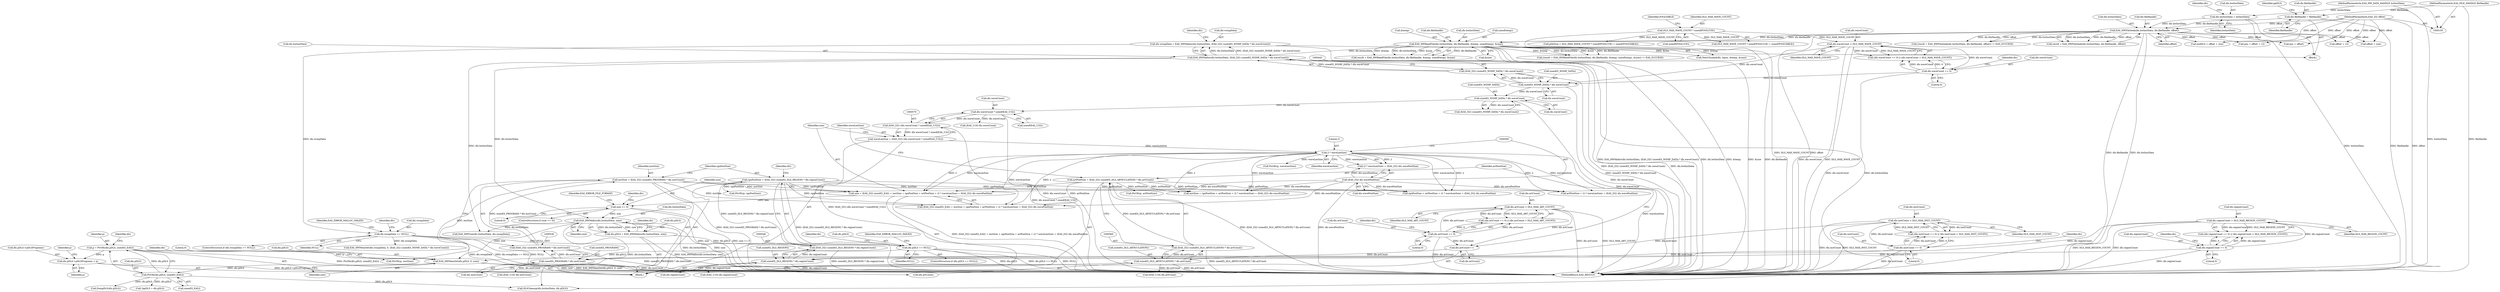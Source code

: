 digraph "0_Android_cadfb7a3c96d4fef06656cf37143e1b3e62cae86@pointer" {
"1000657" [label="(Call,dls.pDLS->pDLSPrograms = p)"];
"1000638" [label="(Call,p = PtrOfs(dls.pDLS, sizeof(S_EAS)))"];
"1000640" [label="(Call,PtrOfs(dls.pDLS, sizeof(S_EAS)))"];
"1000625" [label="(Call,EAS_HWMemSet(dls.pDLS, 0, size))"];
"1000616" [label="(Call,dls.pDLS == NULL)"];
"1000606" [label="(Call,dls.pDLS = EAS_HWMalloc(dls.hwInstData, size))"];
"1000610" [label="(Call,EAS_HWMalloc(dls.hwInstData, size))"];
"1000438" [label="(Call,EAS_HWMalloc(dls.hwInstData, (EAS_I32) (sizeof(S_WSMP_DATA) * dls.waveCount)))"];
"1000213" [label="(Call,EAS_HWReadFile(dls.hwInstData, dls.fileHandle, &temp, sizeof(temp), &size))"];
"1000198" [label="(Call,EAS_HWFileSeek(dls.hwInstData, dls.fileHandle, offset))"];
"1000180" [label="(Call,dls.hwInstData = hwInstData)"];
"1000151" [label="(MethodParameterIn,EAS_HW_DATA_HANDLE hwInstData)"];
"1000185" [label="(Call,dls.fileHandle = fileHandle)"];
"1000152" [label="(MethodParameterIn,EAS_FILE_HANDLE fileHandle)"];
"1000153" [label="(MethodParameterIn,EAS_I32 offset)"];
"1000442" [label="(Call,(EAS_I32) (sizeof(S_WSMP_DATA) * dls.waveCount))"];
"1000444" [label="(Call,sizeof(S_WSMP_DATA) * dls.waveCount)"];
"1000425" [label="(Call,dls.waveCount > DLS_MAX_WAVE_COUNT)"];
"1000420" [label="(Call,dls.waveCount == 0)"];
"1000395" [label="(Call,DLS_MAX_WAVE_COUNT * sizeof(POOLCUE))"];
"1000600" [label="(Call,size <= 0)"];
"1000577" [label="(Call,size = (EAS_I32) sizeof(S_EAS) + instSize + rgnPoolSize + artPoolSize + (2 * waveLenSize) + (EAS_I32) dls.wavePoolSize)"];
"1000533" [label="(Call,instSize = (EAS_I32) (sizeof(S_PROGRAM) * dls.instCount))"];
"1000535" [label="(Call,(EAS_I32) (sizeof(S_PROGRAM) * dls.instCount))"];
"1000537" [label="(Call,sizeof(S_PROGRAM) * dls.instCount)"];
"1000524" [label="(Call,dls.instCount > DLS_MAX_INST_COUNT)"];
"1000519" [label="(Call,dls.instCount == 0)"];
"1000543" [label="(Call,rgnPoolSize = (EAS_I32) (sizeof(S_DLS_REGION) * dls.regionCount))"];
"1000545" [label="(Call,(EAS_I32) (sizeof(S_DLS_REGION) * dls.regionCount))"];
"1000547" [label="(Call,sizeof(S_DLS_REGION) * dls.regionCount)"];
"1000492" [label="(Call,dls.regionCount > DLS_MAX_REGION_COUNT)"];
"1000487" [label="(Call,dls.regionCount == 0)"];
"1000557" [label="(Call,artPoolSize = (EAS_I32) (sizeof(S_DLS_ARTICULATION) * dls.artCount))"];
"1000559" [label="(Call,(EAS_I32) (sizeof(S_DLS_ARTICULATION) * dls.artCount))"];
"1000561" [label="(Call,sizeof(S_DLS_ARTICULATION) * dls.artCount)"];
"1000553" [label="(Call,dls.artCount++)"];
"1000508" [label="(Call,dls.artCount > DLS_MAX_ART_COUNT)"];
"1000503" [label="(Call,dls.artCount == 0)"];
"1000591" [label="(Call,2 * waveLenSize)"];
"1000567" [label="(Call,waveLenSize = (EAS_I32) (dls.waveCount * sizeof(EAS_U32)))"];
"1000569" [label="(Call,(EAS_I32) (dls.waveCount * sizeof(EAS_U32)))"];
"1000571" [label="(Call,dls.waveCount * sizeof(EAS_U32))"];
"1000467" [label="(Call,sizeof(S_WSMP_DATA) * dls.waveCount)"];
"1000594" [label="(Call,(EAS_I32) dls.wavePoolSize)"];
"1000451" [label="(Call,dls.wsmpData == NULL)"];
"1000434" [label="(Call,dls.wsmpData = EAS_HWMalloc(dls.hwInstData, (EAS_I32) (sizeof(S_WSMP_DATA) * dls.waveCount)))"];
"1000615" [label="(ControlStructure,if (dls.pDLS == NULL))"];
"1000554" [label="(Call,dls.artCount)"];
"1000512" [label="(Identifier,DLS_MAX_ART_COUNT)"];
"1000445" [label="(Call,sizeof(S_WSMP_DATA))"];
"1000213" [label="(Call,EAS_HWReadFile(dls.hwInstData, dls.fileHandle, &temp, sizeof(temp), &size))"];
"1000689" [label="(Call,PtrOfs(p, rgnPoolSize))"];
"1000721" [label="(Call,(EAS_U16) dls.waveCount)"];
"1000611" [label="(Call,dls.hwInstData)"];
"1000467" [label="(Call,sizeof(S_WSMP_DATA) * dls.waveCount)"];
"1000599" [label="(ControlStructure,if (size <= 0))"];
"1000639" [label="(Identifier,p)"];
"1000496" [label="(Identifier,DLS_MAX_REGION_COUNT)"];
"1000682" [label="(Call,(EAS_U16) dls.regionCount)"];
"1000220" [label="(Call,&temp)"];
"1000594" [label="(Call,(EAS_I32) dls.wavePoolSize)"];
"1000712" [label="(Call,PtrOfs(p, artPoolSize))"];
"1000484" [label="(Block,)"];
"1000562" [label="(Call,sizeof(S_DLS_ARTICULATION))"];
"1000187" [label="(Identifier,dls)"];
"1000487" [label="(Call,dls.regionCount == 0)"];
"1000666" [label="(Call,PtrOfs(p, instSize))"];
"1000196" [label="(Call,result = EAS_HWFileSeek(dls.hwInstData, dls.fileHandle, offset))"];
"1000185" [label="(Call,dls.fileHandle = fileHandle)"];
"1000400" [label="(Identifier,POOLTABLE)"];
"1000557" [label="(Call,artPoolSize = (EAS_I32) (sizeof(S_DLS_ARTICULATION) * dls.artCount))"];
"1000620" [label="(Identifier,NULL)"];
"1000537" [label="(Call,sizeof(S_PROGRAM) * dls.instCount)"];
"1000547" [label="(Call,sizeof(S_DLS_REGION) * dls.regionCount)"];
"1000591" [label="(Call,2 * waveLenSize)"];
"1000823" [label="(Call,DumpDLS(dls.pDLS))"];
"1000630" [label="(Identifier,size)"];
"1000626" [label="(Call,dls.pDLS)"];
"1000460" [label="(Call,EAS_HWMemSet(dls.wsmpData, 0, (EAS_I32) (sizeof(S_WSMP_DATA) * dls.waveCount)))"];
"1000837" [label="(MethodReturn,EAS_RESULT)"];
"1000606" [label="(Call,dls.pDLS = EAS_HWMalloc(dls.hwInstData, size))"];
"1000211" [label="(Call,result = EAS_HWReadFile(dls.hwInstData, dls.fileHandle, &temp, sizeof(temp), &size))"];
"1000610" [label="(Call,EAS_HWMalloc(dls.hwInstData, size))"];
"1000657" [label="(Call,dls.pDLS->pDLSPrograms = p)"];
"1000579" [label="(Call,(EAS_I32) sizeof(S_EAS) + instSize + rgnPoolSize + artPoolSize + (2 * waveLenSize) + (EAS_I32) dls.wavePoolSize)"];
"1000491" [label="(Literal,0)"];
"1000555" [label="(Identifier,dls)"];
"1000199" [label="(Call,dls.hwInstData)"];
"1000523" [label="(Literal,0)"];
"1000281" [label="(Call,pos = offset + 12)"];
"1000548" [label="(Call,sizeof(S_DLS_REGION))"];
"1000395" [label="(Call,DLS_MAX_WAVE_COUNT * sizeof(POOLCUE))"];
"1000590" [label="(Call,(2 * waveLenSize) + (EAS_I32) dls.wavePoolSize)"];
"1000571" [label="(Call,dls.waveCount * sizeof(EAS_U32))"];
"1000276" [label="(Call,endDLS = offset + size)"];
"1000564" [label="(Call,dls.artCount)"];
"1000649" [label="(Identifier,dls)"];
"1000427" [label="(Identifier,dls)"];
"1000534" [label="(Identifier,instSize)"];
"1000502" [label="(Call,(dls.artCount == 0) || (dls.artCount > DLS_MAX_ART_COUNT))"];
"1000210" [label="(Call,(result = EAS_HWReadFile(dls.hwInstData, dls.fileHandle, &temp, sizeof(temp), &size)) != EAS_SUCCESS)"];
"1000509" [label="(Call,dls.artCount)"];
"1000524" [label="(Call,dls.instCount > DLS_MAX_INST_COUNT)"];
"1000504" [label="(Call,dls.artCount)"];
"1000181" [label="(Call,dls.hwInstData)"];
"1000462" [label="(Identifier,dls)"];
"1000425" [label="(Call,dls.waveCount > DLS_MAX_WAVE_COUNT)"];
"1000217" [label="(Call,dls.fileHandle)"];
"1000426" [label="(Call,dls.waveCount)"];
"1000520" [label="(Call,dls.instCount)"];
"1000468" [label="(Call,sizeof(S_WSMP_DATA))"];
"1000421" [label="(Call,dls.waveCount)"];
"1000465" [label="(Call,(EAS_I32) (sizeof(S_WSMP_DATA) * dls.waveCount))"];
"1000525" [label="(Call,dls.instCount)"];
"1000394" [label="(Call,DLS_MAX_WAVE_COUNT * sizeof(POOLCUE) + sizeof(POOLTABLE))"];
"1000192" [label="(Identifier,ppDLS)"];
"1000202" [label="(Call,dls.fileHandle)"];
"1000455" [label="(Identifier,NULL)"];
"1000817" [label="(Call,*ppDLS = dls.pDLS)"];
"1000588" [label="(Call,artPoolSize + (2 * waveLenSize) + (EAS_I32) dls.wavePoolSize)"];
"1000186" [label="(Call,dls.fileHandle)"];
"1000735" [label="(Call,PtrOfs(p, waveLenSize))"];
"1000396" [label="(Identifier,DLS_MAX_WAVE_COUNT)"];
"1000510" [label="(Identifier,dls)"];
"1000236" [label="(Call,pos = offset)"];
"1000538" [label="(Call,sizeof(S_PROGRAM))"];
"1000452" [label="(Call,dls.wsmpData)"];
"1000450" [label="(ControlStructure,if (dls.wsmpData == NULL))"];
"1000644" [label="(Call,sizeof(S_EAS))"];
"1000601" [label="(Identifier,size)"];
"1000420" [label="(Call,dls.waveCount == 0)"];
"1000488" [label="(Call,dls.regionCount)"];
"1000805" [label="(Call,EAS_HWFree(dls.hwInstData, dls.wsmpData))"];
"1000600" [label="(Call,size <= 0)"];
"1000243" [label="(Call,NextChunk(&dls, &pos, &temp, &size))"];
"1000627" [label="(Identifier,dls)"];
"1000151" [label="(MethodParameterIn,EAS_HW_DATA_HANDLE hwInstData)"];
"1000451" [label="(Call,dls.wsmpData == NULL)"];
"1000652" [label="(Call,(EAS_U16) dls.instCount)"];
"1000189" [label="(Identifier,fileHandle)"];
"1000567" [label="(Call,waveLenSize = (EAS_I32) (dls.waveCount * sizeof(EAS_U32)))"];
"1000453" [label="(Identifier,dls)"];
"1000596" [label="(Call,dls.wavePoolSize)"];
"1000614" [label="(Identifier,size)"];
"1000559" [label="(Call,(EAS_I32) (sizeof(S_DLS_ARTICULATION) * dls.artCount))"];
"1000434" [label="(Call,dls.wsmpData = EAS_HWMalloc(dls.hwInstData, (EAS_I32) (sizeof(S_WSMP_DATA) * dls.waveCount)))"];
"1000698" [label="(Call,(EAS_U16) dls.artCount)"];
"1000544" [label="(Identifier,rgnPoolSize)"];
"1000618" [label="(Identifier,dls)"];
"1000392" [label="(Call,ptblSize > DLS_MAX_WAVE_COUNT * sizeof(POOLCUE) + sizeof(POOLTABLE))"];
"1000444" [label="(Call,sizeof(S_WSMP_DATA) * dls.waveCount)"];
"1000593" [label="(Identifier,waveLenSize)"];
"1000543" [label="(Call,rgnPoolSize = (EAS_I32) (sizeof(S_DLS_REGION) * dls.regionCount))"];
"1000577" [label="(Call,size = (EAS_I32) sizeof(S_EAS) + instSize + rgnPoolSize + artPoolSize + (2 * waveLenSize) + (EAS_I32) dls.wavePoolSize)"];
"1000508" [label="(Call,dls.artCount > DLS_MAX_ART_COUNT)"];
"1000568" [label="(Identifier,waveLenSize)"];
"1000526" [label="(Identifier,dls)"];
"1000550" [label="(Call,dls.regionCount)"];
"1000503" [label="(Call,dls.artCount == 0)"];
"1000586" [label="(Call,rgnPoolSize + artPoolSize + (2 * waveLenSize) + (EAS_I32) dls.wavePoolSize)"];
"1000429" [label="(Identifier,DLS_MAX_WAVE_COUNT)"];
"1000507" [label="(Literal,0)"];
"1000180" [label="(Call,dls.hwInstData = hwInstData)"];
"1000535" [label="(Call,(EAS_I32) (sizeof(S_PROGRAM) * dls.instCount))"];
"1000205" [label="(Identifier,offset)"];
"1000575" [label="(Call,sizeof(EAS_U32))"];
"1000663" [label="(Identifier,p)"];
"1000658" [label="(Call,dls.pDLS->pDLSPrograms)"];
"1000592" [label="(Literal,2)"];
"1000439" [label="(Call,dls.hwInstData)"];
"1000493" [label="(Call,dls.regionCount)"];
"1000569" [label="(Call,(EAS_I32) (dls.waveCount * sizeof(EAS_U32)))"];
"1000442" [label="(Call,(EAS_I32) (sizeof(S_WSMP_DATA) * dls.waveCount))"];
"1000572" [label="(Call,dls.waveCount)"];
"1000602" [label="(Literal,0)"];
"1000528" [label="(Identifier,DLS_MAX_INST_COUNT)"];
"1000283" [label="(Call,offset + 12)"];
"1000492" [label="(Call,dls.regionCount > DLS_MAX_REGION_COUNT)"];
"1000561" [label="(Call,sizeof(S_DLS_ARTICULATION) * dls.artCount)"];
"1000155" [label="(Block,)"];
"1000608" [label="(Identifier,dls)"];
"1000470" [label="(Call,dls.waveCount)"];
"1000641" [label="(Call,dls.pDLS)"];
"1000153" [label="(MethodParameterIn,EAS_I32 offset)"];
"1000214" [label="(Call,dls.hwInstData)"];
"1000198" [label="(Call,EAS_HWFileSeek(dls.hwInstData, dls.fileHandle, offset))"];
"1000152" [label="(MethodParameterIn,EAS_FILE_HANDLE fileHandle)"];
"1000224" [label="(Call,&size)"];
"1000638" [label="(Call,p = PtrOfs(dls.pDLS, sizeof(S_EAS)))"];
"1000195" [label="(Call,(result = EAS_HWFileSeek(dls.hwInstData, dls.fileHandle, offset)) != EAS_SUCCESS)"];
"1000584" [label="(Call,instSize + rgnPoolSize + artPoolSize + (2 * waveLenSize) + (EAS_I32) dls.wavePoolSize)"];
"1000447" [label="(Call,dls.waveCount)"];
"1000540" [label="(Call,dls.instCount)"];
"1000616" [label="(Call,dls.pDLS == NULL)"];
"1000640" [label="(Call,PtrOfs(dls.pDLS, sizeof(S_EAS)))"];
"1000397" [label="(Call,sizeof(POOLCUE))"];
"1000578" [label="(Identifier,size)"];
"1000665" [label="(Identifier,p)"];
"1000222" [label="(Call,sizeof(temp))"];
"1000533" [label="(Call,instSize = (EAS_I32) (sizeof(S_PROGRAM) * dls.instCount))"];
"1000625" [label="(Call,EAS_HWMemSet(dls.pDLS, 0, size))"];
"1000438" [label="(Call,EAS_HWMalloc(dls.hwInstData, (EAS_I32) (sizeof(S_WSMP_DATA) * dls.waveCount)))"];
"1000828" [label="(Call,DLSCleanup(dls.hwInstData, dls.pDLS))"];
"1000278" [label="(Call,offset + size)"];
"1000605" [label="(Identifier,EAS_ERROR_FILE_FORMAT)"];
"1000419" [label="(Call,(dls.waveCount == 0) || (dls.waveCount > DLS_MAX_WAVE_COUNT))"];
"1000519" [label="(Call,dls.instCount == 0)"];
"1000545" [label="(Call,(EAS_I32) (sizeof(S_DLS_REGION) * dls.regionCount))"];
"1000634" [label="(Identifier,dls)"];
"1000435" [label="(Call,dls.wsmpData)"];
"1000518" [label="(Call,(dls.instCount == 0) || (dls.instCount > DLS_MAX_INST_COUNT))"];
"1000459" [label="(Identifier,EAS_ERROR_MALLOC_FAILED)"];
"1000607" [label="(Call,dls.pDLS)"];
"1000553" [label="(Call,dls.artCount++)"];
"1000486" [label="(Call,(dls.regionCount == 0) || (dls.regionCount > DLS_MAX_REGION_COUNT))"];
"1000617" [label="(Call,dls.pDLS)"];
"1000558" [label="(Identifier,artPoolSize)"];
"1000424" [label="(Literal,0)"];
"1000624" [label="(Identifier,EAS_ERROR_MALLOC_FAILED)"];
"1000629" [label="(Literal,0)"];
"1000494" [label="(Identifier,dls)"];
"1000184" [label="(Identifier,hwInstData)"];
"1000657" -> "1000484"  [label="AST: "];
"1000657" -> "1000663"  [label="CFG: "];
"1000658" -> "1000657"  [label="AST: "];
"1000663" -> "1000657"  [label="AST: "];
"1000665" -> "1000657"  [label="CFG: "];
"1000657" -> "1000837"  [label="DDG: dls.pDLS->pDLSPrograms"];
"1000638" -> "1000657"  [label="DDG: p"];
"1000638" -> "1000484"  [label="AST: "];
"1000638" -> "1000640"  [label="CFG: "];
"1000639" -> "1000638"  [label="AST: "];
"1000640" -> "1000638"  [label="AST: "];
"1000649" -> "1000638"  [label="CFG: "];
"1000638" -> "1000837"  [label="DDG: PtrOfs(dls.pDLS, sizeof(S_EAS))"];
"1000640" -> "1000638"  [label="DDG: dls.pDLS"];
"1000638" -> "1000666"  [label="DDG: p"];
"1000640" -> "1000644"  [label="CFG: "];
"1000641" -> "1000640"  [label="AST: "];
"1000644" -> "1000640"  [label="AST: "];
"1000625" -> "1000640"  [label="DDG: dls.pDLS"];
"1000640" -> "1000817"  [label="DDG: dls.pDLS"];
"1000640" -> "1000823"  [label="DDG: dls.pDLS"];
"1000640" -> "1000828"  [label="DDG: dls.pDLS"];
"1000625" -> "1000484"  [label="AST: "];
"1000625" -> "1000630"  [label="CFG: "];
"1000626" -> "1000625"  [label="AST: "];
"1000629" -> "1000625"  [label="AST: "];
"1000630" -> "1000625"  [label="AST: "];
"1000634" -> "1000625"  [label="CFG: "];
"1000625" -> "1000837"  [label="DDG: size"];
"1000625" -> "1000837"  [label="DDG: EAS_HWMemSet(dls.pDLS, 0, size)"];
"1000616" -> "1000625"  [label="DDG: dls.pDLS"];
"1000610" -> "1000625"  [label="DDG: size"];
"1000616" -> "1000615"  [label="AST: "];
"1000616" -> "1000620"  [label="CFG: "];
"1000617" -> "1000616"  [label="AST: "];
"1000620" -> "1000616"  [label="AST: "];
"1000624" -> "1000616"  [label="CFG: "];
"1000627" -> "1000616"  [label="CFG: "];
"1000616" -> "1000837"  [label="DDG: dls.pDLS"];
"1000616" -> "1000837"  [label="DDG: dls.pDLS == NULL"];
"1000616" -> "1000837"  [label="DDG: NULL"];
"1000606" -> "1000616"  [label="DDG: dls.pDLS"];
"1000451" -> "1000616"  [label="DDG: NULL"];
"1000606" -> "1000484"  [label="AST: "];
"1000606" -> "1000610"  [label="CFG: "];
"1000607" -> "1000606"  [label="AST: "];
"1000610" -> "1000606"  [label="AST: "];
"1000618" -> "1000606"  [label="CFG: "];
"1000606" -> "1000837"  [label="DDG: EAS_HWMalloc(dls.hwInstData, size)"];
"1000610" -> "1000606"  [label="DDG: dls.hwInstData"];
"1000610" -> "1000606"  [label="DDG: size"];
"1000610" -> "1000614"  [label="CFG: "];
"1000611" -> "1000610"  [label="AST: "];
"1000614" -> "1000610"  [label="AST: "];
"1000610" -> "1000837"  [label="DDG: size"];
"1000610" -> "1000837"  [label="DDG: dls.hwInstData"];
"1000438" -> "1000610"  [label="DDG: dls.hwInstData"];
"1000600" -> "1000610"  [label="DDG: size"];
"1000610" -> "1000805"  [label="DDG: dls.hwInstData"];
"1000610" -> "1000828"  [label="DDG: dls.hwInstData"];
"1000438" -> "1000434"  [label="AST: "];
"1000438" -> "1000442"  [label="CFG: "];
"1000439" -> "1000438"  [label="AST: "];
"1000442" -> "1000438"  [label="AST: "];
"1000434" -> "1000438"  [label="CFG: "];
"1000438" -> "1000837"  [label="DDG: (EAS_I32) (sizeof(S_WSMP_DATA) * dls.waveCount)"];
"1000438" -> "1000837"  [label="DDG: dls.hwInstData"];
"1000438" -> "1000434"  [label="DDG: dls.hwInstData"];
"1000438" -> "1000434"  [label="DDG: (EAS_I32) (sizeof(S_WSMP_DATA) * dls.waveCount)"];
"1000213" -> "1000438"  [label="DDG: dls.hwInstData"];
"1000442" -> "1000438"  [label="DDG: sizeof(S_WSMP_DATA) * dls.waveCount"];
"1000438" -> "1000805"  [label="DDG: dls.hwInstData"];
"1000438" -> "1000828"  [label="DDG: dls.hwInstData"];
"1000213" -> "1000211"  [label="AST: "];
"1000213" -> "1000224"  [label="CFG: "];
"1000214" -> "1000213"  [label="AST: "];
"1000217" -> "1000213"  [label="AST: "];
"1000220" -> "1000213"  [label="AST: "];
"1000222" -> "1000213"  [label="AST: "];
"1000224" -> "1000213"  [label="AST: "];
"1000211" -> "1000213"  [label="CFG: "];
"1000213" -> "1000837"  [label="DDG: dls.fileHandle"];
"1000213" -> "1000837"  [label="DDG: dls.hwInstData"];
"1000213" -> "1000837"  [label="DDG: &temp"];
"1000213" -> "1000837"  [label="DDG: &size"];
"1000213" -> "1000210"  [label="DDG: dls.fileHandle"];
"1000213" -> "1000210"  [label="DDG: &temp"];
"1000213" -> "1000210"  [label="DDG: dls.hwInstData"];
"1000213" -> "1000210"  [label="DDG: &size"];
"1000213" -> "1000211"  [label="DDG: dls.fileHandle"];
"1000213" -> "1000211"  [label="DDG: &temp"];
"1000213" -> "1000211"  [label="DDG: dls.hwInstData"];
"1000213" -> "1000211"  [label="DDG: &size"];
"1000198" -> "1000213"  [label="DDG: dls.hwInstData"];
"1000198" -> "1000213"  [label="DDG: dls.fileHandle"];
"1000213" -> "1000243"  [label="DDG: &temp"];
"1000213" -> "1000243"  [label="DDG: &size"];
"1000198" -> "1000196"  [label="AST: "];
"1000198" -> "1000205"  [label="CFG: "];
"1000199" -> "1000198"  [label="AST: "];
"1000202" -> "1000198"  [label="AST: "];
"1000205" -> "1000198"  [label="AST: "];
"1000196" -> "1000198"  [label="CFG: "];
"1000198" -> "1000837"  [label="DDG: dls.hwInstData"];
"1000198" -> "1000837"  [label="DDG: offset"];
"1000198" -> "1000837"  [label="DDG: dls.fileHandle"];
"1000198" -> "1000195"  [label="DDG: dls.hwInstData"];
"1000198" -> "1000195"  [label="DDG: dls.fileHandle"];
"1000198" -> "1000195"  [label="DDG: offset"];
"1000198" -> "1000196"  [label="DDG: dls.hwInstData"];
"1000198" -> "1000196"  [label="DDG: dls.fileHandle"];
"1000198" -> "1000196"  [label="DDG: offset"];
"1000180" -> "1000198"  [label="DDG: dls.hwInstData"];
"1000185" -> "1000198"  [label="DDG: dls.fileHandle"];
"1000153" -> "1000198"  [label="DDG: offset"];
"1000198" -> "1000236"  [label="DDG: offset"];
"1000198" -> "1000276"  [label="DDG: offset"];
"1000198" -> "1000278"  [label="DDG: offset"];
"1000198" -> "1000281"  [label="DDG: offset"];
"1000198" -> "1000283"  [label="DDG: offset"];
"1000180" -> "1000155"  [label="AST: "];
"1000180" -> "1000184"  [label="CFG: "];
"1000181" -> "1000180"  [label="AST: "];
"1000184" -> "1000180"  [label="AST: "];
"1000187" -> "1000180"  [label="CFG: "];
"1000180" -> "1000837"  [label="DDG: hwInstData"];
"1000151" -> "1000180"  [label="DDG: hwInstData"];
"1000151" -> "1000150"  [label="AST: "];
"1000151" -> "1000837"  [label="DDG: hwInstData"];
"1000185" -> "1000155"  [label="AST: "];
"1000185" -> "1000189"  [label="CFG: "];
"1000186" -> "1000185"  [label="AST: "];
"1000189" -> "1000185"  [label="AST: "];
"1000192" -> "1000185"  [label="CFG: "];
"1000185" -> "1000837"  [label="DDG: fileHandle"];
"1000152" -> "1000185"  [label="DDG: fileHandle"];
"1000152" -> "1000150"  [label="AST: "];
"1000152" -> "1000837"  [label="DDG: fileHandle"];
"1000153" -> "1000150"  [label="AST: "];
"1000153" -> "1000837"  [label="DDG: offset"];
"1000153" -> "1000236"  [label="DDG: offset"];
"1000153" -> "1000276"  [label="DDG: offset"];
"1000153" -> "1000278"  [label="DDG: offset"];
"1000153" -> "1000281"  [label="DDG: offset"];
"1000153" -> "1000283"  [label="DDG: offset"];
"1000442" -> "1000444"  [label="CFG: "];
"1000443" -> "1000442"  [label="AST: "];
"1000444" -> "1000442"  [label="AST: "];
"1000442" -> "1000837"  [label="DDG: sizeof(S_WSMP_DATA) * dls.waveCount"];
"1000444" -> "1000442"  [label="DDG: dls.waveCount"];
"1000444" -> "1000447"  [label="CFG: "];
"1000445" -> "1000444"  [label="AST: "];
"1000447" -> "1000444"  [label="AST: "];
"1000444" -> "1000837"  [label="DDG: dls.waveCount"];
"1000425" -> "1000444"  [label="DDG: dls.waveCount"];
"1000420" -> "1000444"  [label="DDG: dls.waveCount"];
"1000444" -> "1000467"  [label="DDG: dls.waveCount"];
"1000425" -> "1000419"  [label="AST: "];
"1000425" -> "1000429"  [label="CFG: "];
"1000426" -> "1000425"  [label="AST: "];
"1000429" -> "1000425"  [label="AST: "];
"1000419" -> "1000425"  [label="CFG: "];
"1000425" -> "1000837"  [label="DDG: dls.waveCount"];
"1000425" -> "1000837"  [label="DDG: DLS_MAX_WAVE_COUNT"];
"1000425" -> "1000419"  [label="DDG: dls.waveCount"];
"1000425" -> "1000419"  [label="DDG: DLS_MAX_WAVE_COUNT"];
"1000420" -> "1000425"  [label="DDG: dls.waveCount"];
"1000395" -> "1000425"  [label="DDG: DLS_MAX_WAVE_COUNT"];
"1000420" -> "1000419"  [label="AST: "];
"1000420" -> "1000424"  [label="CFG: "];
"1000421" -> "1000420"  [label="AST: "];
"1000424" -> "1000420"  [label="AST: "];
"1000427" -> "1000420"  [label="CFG: "];
"1000419" -> "1000420"  [label="CFG: "];
"1000420" -> "1000837"  [label="DDG: dls.waveCount"];
"1000420" -> "1000419"  [label="DDG: dls.waveCount"];
"1000420" -> "1000419"  [label="DDG: 0"];
"1000395" -> "1000394"  [label="AST: "];
"1000395" -> "1000397"  [label="CFG: "];
"1000396" -> "1000395"  [label="AST: "];
"1000397" -> "1000395"  [label="AST: "];
"1000400" -> "1000395"  [label="CFG: "];
"1000395" -> "1000837"  [label="DDG: DLS_MAX_WAVE_COUNT"];
"1000395" -> "1000392"  [label="DDG: DLS_MAX_WAVE_COUNT"];
"1000395" -> "1000394"  [label="DDG: DLS_MAX_WAVE_COUNT"];
"1000600" -> "1000599"  [label="AST: "];
"1000600" -> "1000602"  [label="CFG: "];
"1000601" -> "1000600"  [label="AST: "];
"1000602" -> "1000600"  [label="AST: "];
"1000605" -> "1000600"  [label="CFG: "];
"1000608" -> "1000600"  [label="CFG: "];
"1000600" -> "1000837"  [label="DDG: size <= 0"];
"1000600" -> "1000837"  [label="DDG: size"];
"1000577" -> "1000600"  [label="DDG: size"];
"1000577" -> "1000484"  [label="AST: "];
"1000577" -> "1000579"  [label="CFG: "];
"1000578" -> "1000577"  [label="AST: "];
"1000579" -> "1000577"  [label="AST: "];
"1000601" -> "1000577"  [label="CFG: "];
"1000577" -> "1000837"  [label="DDG: (EAS_I32) sizeof(S_EAS) + instSize + rgnPoolSize + artPoolSize + (2 * waveLenSize) + (EAS_I32) dls.wavePoolSize"];
"1000533" -> "1000577"  [label="DDG: instSize"];
"1000543" -> "1000577"  [label="DDG: rgnPoolSize"];
"1000557" -> "1000577"  [label="DDG: artPoolSize"];
"1000591" -> "1000577"  [label="DDG: 2"];
"1000591" -> "1000577"  [label="DDG: waveLenSize"];
"1000594" -> "1000577"  [label="DDG: dls.wavePoolSize"];
"1000533" -> "1000484"  [label="AST: "];
"1000533" -> "1000535"  [label="CFG: "];
"1000534" -> "1000533"  [label="AST: "];
"1000535" -> "1000533"  [label="AST: "];
"1000544" -> "1000533"  [label="CFG: "];
"1000533" -> "1000837"  [label="DDG: (EAS_I32) (sizeof(S_PROGRAM) * dls.instCount)"];
"1000535" -> "1000533"  [label="DDG: sizeof(S_PROGRAM) * dls.instCount"];
"1000533" -> "1000579"  [label="DDG: instSize"];
"1000533" -> "1000584"  [label="DDG: instSize"];
"1000533" -> "1000666"  [label="DDG: instSize"];
"1000535" -> "1000537"  [label="CFG: "];
"1000536" -> "1000535"  [label="AST: "];
"1000537" -> "1000535"  [label="AST: "];
"1000535" -> "1000837"  [label="DDG: sizeof(S_PROGRAM) * dls.instCount"];
"1000537" -> "1000535"  [label="DDG: dls.instCount"];
"1000537" -> "1000540"  [label="CFG: "];
"1000538" -> "1000537"  [label="AST: "];
"1000540" -> "1000537"  [label="AST: "];
"1000537" -> "1000837"  [label="DDG: dls.instCount"];
"1000524" -> "1000537"  [label="DDG: dls.instCount"];
"1000519" -> "1000537"  [label="DDG: dls.instCount"];
"1000537" -> "1000652"  [label="DDG: dls.instCount"];
"1000524" -> "1000518"  [label="AST: "];
"1000524" -> "1000528"  [label="CFG: "];
"1000525" -> "1000524"  [label="AST: "];
"1000528" -> "1000524"  [label="AST: "];
"1000518" -> "1000524"  [label="CFG: "];
"1000524" -> "1000837"  [label="DDG: dls.instCount"];
"1000524" -> "1000837"  [label="DDG: DLS_MAX_INST_COUNT"];
"1000524" -> "1000518"  [label="DDG: dls.instCount"];
"1000524" -> "1000518"  [label="DDG: DLS_MAX_INST_COUNT"];
"1000519" -> "1000524"  [label="DDG: dls.instCount"];
"1000519" -> "1000518"  [label="AST: "];
"1000519" -> "1000523"  [label="CFG: "];
"1000520" -> "1000519"  [label="AST: "];
"1000523" -> "1000519"  [label="AST: "];
"1000526" -> "1000519"  [label="CFG: "];
"1000518" -> "1000519"  [label="CFG: "];
"1000519" -> "1000837"  [label="DDG: dls.instCount"];
"1000519" -> "1000518"  [label="DDG: dls.instCount"];
"1000519" -> "1000518"  [label="DDG: 0"];
"1000543" -> "1000484"  [label="AST: "];
"1000543" -> "1000545"  [label="CFG: "];
"1000544" -> "1000543"  [label="AST: "];
"1000545" -> "1000543"  [label="AST: "];
"1000555" -> "1000543"  [label="CFG: "];
"1000543" -> "1000837"  [label="DDG: (EAS_I32) (sizeof(S_DLS_REGION) * dls.regionCount)"];
"1000545" -> "1000543"  [label="DDG: sizeof(S_DLS_REGION) * dls.regionCount"];
"1000543" -> "1000579"  [label="DDG: rgnPoolSize"];
"1000543" -> "1000584"  [label="DDG: rgnPoolSize"];
"1000543" -> "1000586"  [label="DDG: rgnPoolSize"];
"1000543" -> "1000689"  [label="DDG: rgnPoolSize"];
"1000545" -> "1000547"  [label="CFG: "];
"1000546" -> "1000545"  [label="AST: "];
"1000547" -> "1000545"  [label="AST: "];
"1000545" -> "1000837"  [label="DDG: sizeof(S_DLS_REGION) * dls.regionCount"];
"1000547" -> "1000545"  [label="DDG: dls.regionCount"];
"1000547" -> "1000550"  [label="CFG: "];
"1000548" -> "1000547"  [label="AST: "];
"1000550" -> "1000547"  [label="AST: "];
"1000547" -> "1000837"  [label="DDG: dls.regionCount"];
"1000492" -> "1000547"  [label="DDG: dls.regionCount"];
"1000487" -> "1000547"  [label="DDG: dls.regionCount"];
"1000547" -> "1000682"  [label="DDG: dls.regionCount"];
"1000492" -> "1000486"  [label="AST: "];
"1000492" -> "1000496"  [label="CFG: "];
"1000493" -> "1000492"  [label="AST: "];
"1000496" -> "1000492"  [label="AST: "];
"1000486" -> "1000492"  [label="CFG: "];
"1000492" -> "1000837"  [label="DDG: DLS_MAX_REGION_COUNT"];
"1000492" -> "1000837"  [label="DDG: dls.regionCount"];
"1000492" -> "1000486"  [label="DDG: dls.regionCount"];
"1000492" -> "1000486"  [label="DDG: DLS_MAX_REGION_COUNT"];
"1000487" -> "1000492"  [label="DDG: dls.regionCount"];
"1000487" -> "1000486"  [label="AST: "];
"1000487" -> "1000491"  [label="CFG: "];
"1000488" -> "1000487"  [label="AST: "];
"1000491" -> "1000487"  [label="AST: "];
"1000494" -> "1000487"  [label="CFG: "];
"1000486" -> "1000487"  [label="CFG: "];
"1000487" -> "1000837"  [label="DDG: dls.regionCount"];
"1000487" -> "1000486"  [label="DDG: dls.regionCount"];
"1000487" -> "1000486"  [label="DDG: 0"];
"1000557" -> "1000484"  [label="AST: "];
"1000557" -> "1000559"  [label="CFG: "];
"1000558" -> "1000557"  [label="AST: "];
"1000559" -> "1000557"  [label="AST: "];
"1000568" -> "1000557"  [label="CFG: "];
"1000557" -> "1000837"  [label="DDG: (EAS_I32) (sizeof(S_DLS_ARTICULATION) * dls.artCount)"];
"1000559" -> "1000557"  [label="DDG: sizeof(S_DLS_ARTICULATION) * dls.artCount"];
"1000557" -> "1000579"  [label="DDG: artPoolSize"];
"1000557" -> "1000584"  [label="DDG: artPoolSize"];
"1000557" -> "1000586"  [label="DDG: artPoolSize"];
"1000557" -> "1000588"  [label="DDG: artPoolSize"];
"1000557" -> "1000712"  [label="DDG: artPoolSize"];
"1000559" -> "1000561"  [label="CFG: "];
"1000560" -> "1000559"  [label="AST: "];
"1000561" -> "1000559"  [label="AST: "];
"1000559" -> "1000837"  [label="DDG: sizeof(S_DLS_ARTICULATION) * dls.artCount"];
"1000561" -> "1000559"  [label="DDG: dls.artCount"];
"1000561" -> "1000564"  [label="CFG: "];
"1000562" -> "1000561"  [label="AST: "];
"1000564" -> "1000561"  [label="AST: "];
"1000561" -> "1000837"  [label="DDG: dls.artCount"];
"1000553" -> "1000561"  [label="DDG: dls.artCount"];
"1000561" -> "1000698"  [label="DDG: dls.artCount"];
"1000553" -> "1000484"  [label="AST: "];
"1000553" -> "1000554"  [label="CFG: "];
"1000554" -> "1000553"  [label="AST: "];
"1000558" -> "1000553"  [label="CFG: "];
"1000508" -> "1000553"  [label="DDG: dls.artCount"];
"1000503" -> "1000553"  [label="DDG: dls.artCount"];
"1000508" -> "1000502"  [label="AST: "];
"1000508" -> "1000512"  [label="CFG: "];
"1000509" -> "1000508"  [label="AST: "];
"1000512" -> "1000508"  [label="AST: "];
"1000502" -> "1000508"  [label="CFG: "];
"1000508" -> "1000837"  [label="DDG: dls.artCount"];
"1000508" -> "1000837"  [label="DDG: DLS_MAX_ART_COUNT"];
"1000508" -> "1000502"  [label="DDG: dls.artCount"];
"1000508" -> "1000502"  [label="DDG: DLS_MAX_ART_COUNT"];
"1000503" -> "1000508"  [label="DDG: dls.artCount"];
"1000503" -> "1000502"  [label="AST: "];
"1000503" -> "1000507"  [label="CFG: "];
"1000504" -> "1000503"  [label="AST: "];
"1000507" -> "1000503"  [label="AST: "];
"1000510" -> "1000503"  [label="CFG: "];
"1000502" -> "1000503"  [label="CFG: "];
"1000503" -> "1000837"  [label="DDG: dls.artCount"];
"1000503" -> "1000502"  [label="DDG: dls.artCount"];
"1000503" -> "1000502"  [label="DDG: 0"];
"1000591" -> "1000590"  [label="AST: "];
"1000591" -> "1000593"  [label="CFG: "];
"1000592" -> "1000591"  [label="AST: "];
"1000593" -> "1000591"  [label="AST: "];
"1000595" -> "1000591"  [label="CFG: "];
"1000591" -> "1000837"  [label="DDG: waveLenSize"];
"1000591" -> "1000579"  [label="DDG: 2"];
"1000591" -> "1000579"  [label="DDG: waveLenSize"];
"1000591" -> "1000584"  [label="DDG: 2"];
"1000591" -> "1000584"  [label="DDG: waveLenSize"];
"1000591" -> "1000586"  [label="DDG: 2"];
"1000591" -> "1000586"  [label="DDG: waveLenSize"];
"1000591" -> "1000588"  [label="DDG: 2"];
"1000591" -> "1000588"  [label="DDG: waveLenSize"];
"1000591" -> "1000590"  [label="DDG: 2"];
"1000591" -> "1000590"  [label="DDG: waveLenSize"];
"1000567" -> "1000591"  [label="DDG: waveLenSize"];
"1000591" -> "1000735"  [label="DDG: waveLenSize"];
"1000567" -> "1000484"  [label="AST: "];
"1000567" -> "1000569"  [label="CFG: "];
"1000568" -> "1000567"  [label="AST: "];
"1000569" -> "1000567"  [label="AST: "];
"1000578" -> "1000567"  [label="CFG: "];
"1000567" -> "1000837"  [label="DDG: (EAS_I32) (dls.waveCount * sizeof(EAS_U32))"];
"1000569" -> "1000567"  [label="DDG: dls.waveCount * sizeof(EAS_U32)"];
"1000569" -> "1000571"  [label="CFG: "];
"1000570" -> "1000569"  [label="AST: "];
"1000571" -> "1000569"  [label="AST: "];
"1000569" -> "1000837"  [label="DDG: dls.waveCount * sizeof(EAS_U32)"];
"1000571" -> "1000569"  [label="DDG: dls.waveCount"];
"1000571" -> "1000575"  [label="CFG: "];
"1000572" -> "1000571"  [label="AST: "];
"1000575" -> "1000571"  [label="AST: "];
"1000571" -> "1000837"  [label="DDG: dls.waveCount"];
"1000467" -> "1000571"  [label="DDG: dls.waveCount"];
"1000571" -> "1000721"  [label="DDG: dls.waveCount"];
"1000467" -> "1000465"  [label="AST: "];
"1000467" -> "1000470"  [label="CFG: "];
"1000468" -> "1000467"  [label="AST: "];
"1000470" -> "1000467"  [label="AST: "];
"1000465" -> "1000467"  [label="CFG: "];
"1000467" -> "1000837"  [label="DDG: dls.waveCount"];
"1000467" -> "1000465"  [label="DDG: dls.waveCount"];
"1000594" -> "1000590"  [label="AST: "];
"1000594" -> "1000596"  [label="CFG: "];
"1000595" -> "1000594"  [label="AST: "];
"1000596" -> "1000594"  [label="AST: "];
"1000590" -> "1000594"  [label="CFG: "];
"1000594" -> "1000837"  [label="DDG: dls.wavePoolSize"];
"1000594" -> "1000579"  [label="DDG: dls.wavePoolSize"];
"1000594" -> "1000584"  [label="DDG: dls.wavePoolSize"];
"1000594" -> "1000586"  [label="DDG: dls.wavePoolSize"];
"1000594" -> "1000588"  [label="DDG: dls.wavePoolSize"];
"1000594" -> "1000590"  [label="DDG: dls.wavePoolSize"];
"1000451" -> "1000450"  [label="AST: "];
"1000451" -> "1000455"  [label="CFG: "];
"1000452" -> "1000451"  [label="AST: "];
"1000455" -> "1000451"  [label="AST: "];
"1000459" -> "1000451"  [label="CFG: "];
"1000462" -> "1000451"  [label="CFG: "];
"1000451" -> "1000837"  [label="DDG: NULL"];
"1000451" -> "1000837"  [label="DDG: dls.wsmpData"];
"1000451" -> "1000837"  [label="DDG: dls.wsmpData == NULL"];
"1000434" -> "1000451"  [label="DDG: dls.wsmpData"];
"1000451" -> "1000460"  [label="DDG: dls.wsmpData"];
"1000434" -> "1000155"  [label="AST: "];
"1000435" -> "1000434"  [label="AST: "];
"1000453" -> "1000434"  [label="CFG: "];
"1000434" -> "1000837"  [label="DDG: EAS_HWMalloc(dls.hwInstData, (EAS_I32) (sizeof(S_WSMP_DATA) * dls.waveCount))"];
}
